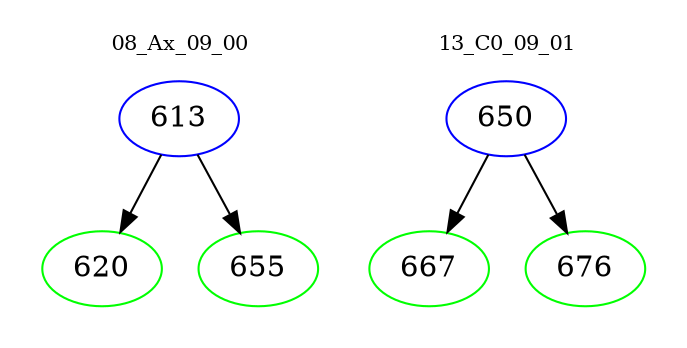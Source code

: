 digraph{
subgraph cluster_0 {
color = white
label = "08_Ax_09_00";
fontsize=10;
T0_613 [label="613", color="blue"]
T0_613 -> T0_620 [color="black"]
T0_620 [label="620", color="green"]
T0_613 -> T0_655 [color="black"]
T0_655 [label="655", color="green"]
}
subgraph cluster_1 {
color = white
label = "13_C0_09_01";
fontsize=10;
T1_650 [label="650", color="blue"]
T1_650 -> T1_667 [color="black"]
T1_667 [label="667", color="green"]
T1_650 -> T1_676 [color="black"]
T1_676 [label="676", color="green"]
}
}
